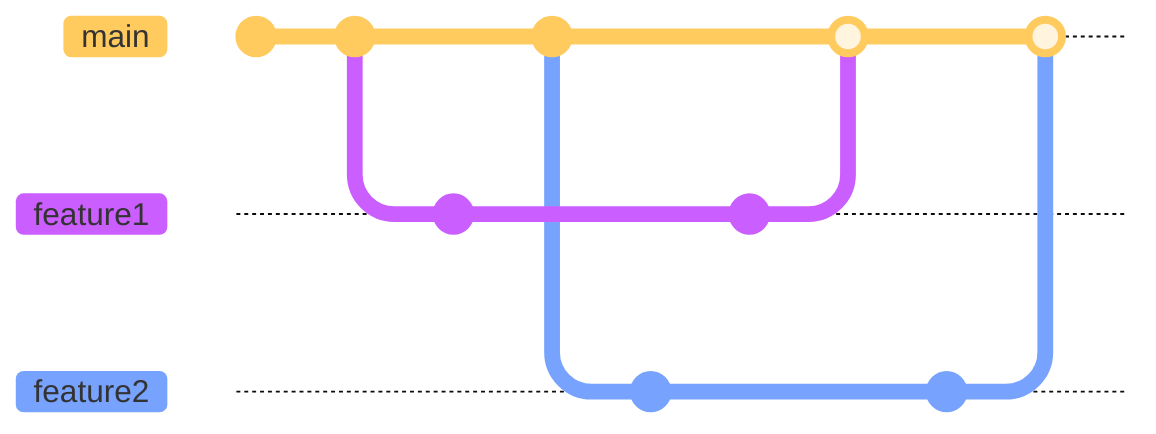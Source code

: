 %%{init: {
    'theme': 'base',
    'gitGraph': {
        'showCommitLabel': false,
        'mainBranchName': 'main'
    }
}}%%
gitGraph LR:
    commit
    commit
    branch feature1
    checkout feature1
    commit
    checkout main
    commit
    branch feature2
    checkout feature2
    commit
    checkout feature1
    commit
    checkout main
    merge feature1
    checkout feature2
    commit
    checkout main
    merge feature2